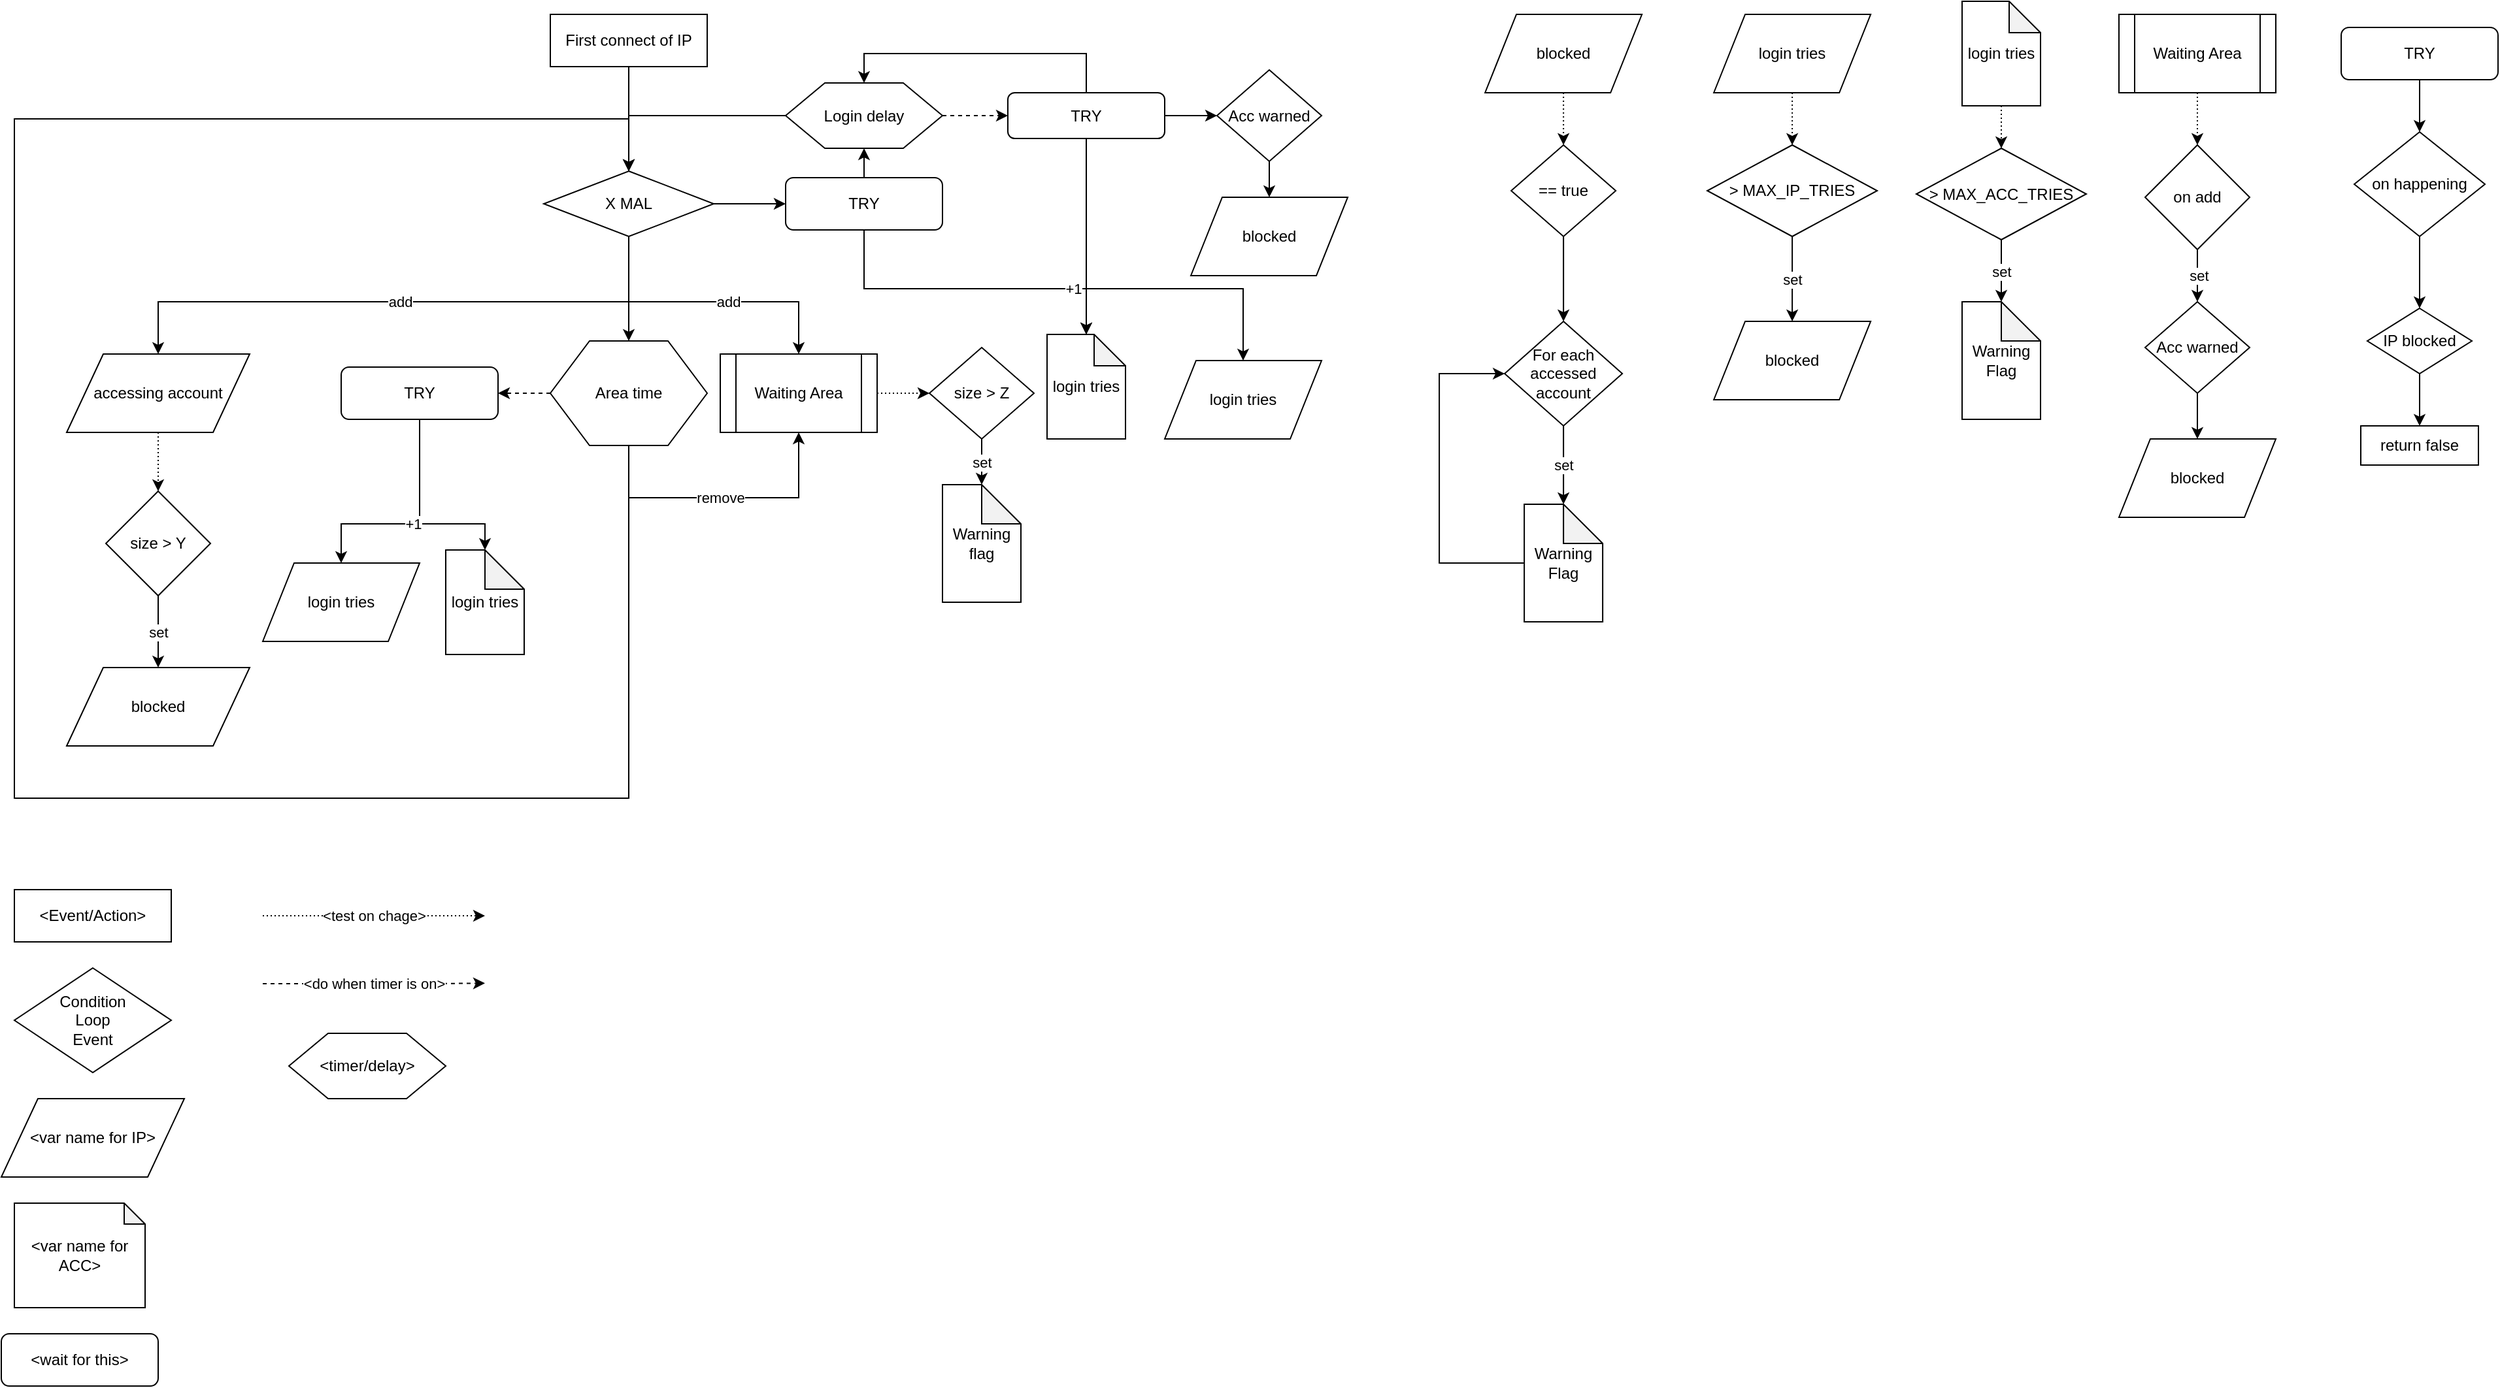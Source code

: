 <mxfile version="13.1.14" type="device"><diagram id="VUMPCVDLY1OiHZCKuNoD" name="Page-1"><mxGraphModel dx="2453" dy="2070" grid="1" gridSize="10" guides="1" tooltips="1" connect="1" arrows="1" fold="1" page="1" pageScale="1" pageWidth="827" pageHeight="1169" math="0" shadow="0"><root><mxCell id="0"/><mxCell id="1" parent="0"/><mxCell id="BWW282DXCtr_a9Yl5ULa-9" style="edgeStyle=orthogonalEdgeStyle;rounded=0;orthogonalLoop=1;jettySize=auto;html=1;exitX=0.5;exitY=1;exitDx=0;exitDy=0;entryX=0.5;entryY=0;entryDx=0;entryDy=0;" edge="1" parent="1" source="BWW282DXCtr_a9Yl5ULa-1"><mxGeometry relative="1" as="geometry"><mxPoint x="-80" y="-770" as="targetPoint"/></mxGeometry></mxCell><mxCell id="BWW282DXCtr_a9Yl5ULa-1" value="First connect of IP" style="rounded=0;whiteSpace=wrap;html=1;" vertex="1" parent="1"><mxGeometry x="-140" y="-890" width="120" height="40" as="geometry"/></mxCell><mxCell id="BWW282DXCtr_a9Yl5ULa-15" style="edgeStyle=orthogonalEdgeStyle;rounded=0;orthogonalLoop=1;jettySize=auto;html=1;exitX=1;exitY=0.5;exitDx=0;exitDy=0;" edge="1" parent="1" source="BWW282DXCtr_a9Yl5ULa-12" target="BWW282DXCtr_a9Yl5ULa-14"><mxGeometry relative="1" as="geometry"/></mxCell><mxCell id="BWW282DXCtr_a9Yl5ULa-21" value="add" style="edgeStyle=orthogonalEdgeStyle;rounded=0;orthogonalLoop=1;jettySize=auto;html=1;exitX=0.5;exitY=1;exitDx=0;exitDy=0;entryX=0.5;entryY=0;entryDx=0;entryDy=0;" edge="1" parent="1" source="BWW282DXCtr_a9Yl5ULa-12" target="BWW282DXCtr_a9Yl5ULa-24"><mxGeometry x="0.143" relative="1" as="geometry"><mxPoint x="-80" y="-680" as="targetPoint"/><Array as="points"><mxPoint x="-80" y="-670"/><mxPoint x="50" y="-670"/></Array><mxPoint as="offset"/></mxGeometry></mxCell><mxCell id="BWW282DXCtr_a9Yl5ULa-53" value="add" style="edgeStyle=orthogonalEdgeStyle;rounded=0;orthogonalLoop=1;jettySize=auto;html=1;exitX=0.5;exitY=1;exitDx=0;exitDy=0;" edge="1" parent="1" source="BWW282DXCtr_a9Yl5ULa-12" target="BWW282DXCtr_a9Yl5ULa-52"><mxGeometry relative="1" as="geometry"><Array as="points"><mxPoint x="-80" y="-670"/><mxPoint x="-440" y="-670"/></Array></mxGeometry></mxCell><mxCell id="BWW282DXCtr_a9Yl5ULa-12" value="X MAL" style="rhombus;whiteSpace=wrap;html=1;" vertex="1" parent="1"><mxGeometry x="-145" y="-770" width="130" height="50" as="geometry"/></mxCell><mxCell id="BWW282DXCtr_a9Yl5ULa-33" value="" style="edgeStyle=orthogonalEdgeStyle;rounded=0;orthogonalLoop=1;jettySize=auto;html=1;exitX=0.25;exitY=1;exitDx=0;exitDy=0;entryX=0;entryY=0;entryDx=30;entryDy=0;entryPerimeter=0;" edge="1" parent="1" source="BWW282DXCtr_a9Yl5ULa-14" target="BWW282DXCtr_a9Yl5ULa-32"><mxGeometry relative="1" as="geometry"><Array as="points"><mxPoint x="100" y="-725"/><mxPoint x="100" y="-680"/><mxPoint x="270" y="-680"/></Array></mxGeometry></mxCell><mxCell id="BWW282DXCtr_a9Yl5ULa-48" value="+1" style="edgeStyle=orthogonalEdgeStyle;rounded=0;orthogonalLoop=1;jettySize=auto;html=1;exitX=0.5;exitY=1;exitDx=0;exitDy=0;entryX=0.5;entryY=0;entryDx=0;entryDy=0;" edge="1" parent="1" source="BWW282DXCtr_a9Yl5ULa-14" target="BWW282DXCtr_a9Yl5ULa-47"><mxGeometry x="0.051" relative="1" as="geometry"><Array as="points"><mxPoint x="100" y="-680"/><mxPoint x="390" y="-680"/></Array><mxPoint as="offset"/></mxGeometry></mxCell><mxCell id="BWW282DXCtr_a9Yl5ULa-74" style="edgeStyle=orthogonalEdgeStyle;rounded=0;orthogonalLoop=1;jettySize=auto;html=1;exitX=0.5;exitY=0;exitDx=0;exitDy=0;entryX=0.5;entryY=1;entryDx=0;entryDy=0;" edge="1" parent="1" source="BWW282DXCtr_a9Yl5ULa-14" target="BWW282DXCtr_a9Yl5ULa-16"><mxGeometry relative="1" as="geometry"/></mxCell><mxCell id="BWW282DXCtr_a9Yl5ULa-14" value="TRY" style="rounded=1;whiteSpace=wrap;html=1;" vertex="1" parent="1"><mxGeometry x="40" y="-765" width="120" height="40" as="geometry"/></mxCell><mxCell id="BWW282DXCtr_a9Yl5ULa-35" style="edgeStyle=orthogonalEdgeStyle;rounded=0;orthogonalLoop=1;jettySize=auto;html=1;exitX=1;exitY=0.5;exitDx=0;exitDy=0;entryX=0;entryY=0.5;entryDx=0;entryDy=0;dashed=1;" edge="1" parent="1" source="BWW282DXCtr_a9Yl5ULa-16" target="BWW282DXCtr_a9Yl5ULa-34"><mxGeometry relative="1" as="geometry"/></mxCell><mxCell id="BWW282DXCtr_a9Yl5ULa-75" style="edgeStyle=orthogonalEdgeStyle;rounded=0;orthogonalLoop=1;jettySize=auto;html=1;exitX=0;exitY=0.5;exitDx=0;exitDy=0;entryX=0.5;entryY=0;entryDx=0;entryDy=0;" edge="1" parent="1" source="BWW282DXCtr_a9Yl5ULa-16" target="BWW282DXCtr_a9Yl5ULa-12"><mxGeometry relative="1" as="geometry"/></mxCell><mxCell id="BWW282DXCtr_a9Yl5ULa-16" value="Login delay" style="shape=hexagon;perimeter=hexagonPerimeter2;whiteSpace=wrap;html=1;" vertex="1" parent="1"><mxGeometry x="40" y="-837.5" width="120" height="50" as="geometry"/></mxCell><mxCell id="BWW282DXCtr_a9Yl5ULa-22" style="edgeStyle=orthogonalEdgeStyle;rounded=0;orthogonalLoop=1;jettySize=auto;html=1;exitX=0.5;exitY=1;exitDx=0;exitDy=0;entryX=0.5;entryY=0;entryDx=0;entryDy=0;" edge="1" parent="1" source="BWW282DXCtr_a9Yl5ULa-12" target="BWW282DXCtr_a9Yl5ULa-20"><mxGeometry relative="1" as="geometry"><mxPoint x="-80" y="-620" as="sourcePoint"/></mxGeometry></mxCell><mxCell id="BWW282DXCtr_a9Yl5ULa-25" style="edgeStyle=orthogonalEdgeStyle;rounded=0;orthogonalLoop=1;jettySize=auto;html=1;exitX=0.5;exitY=1;exitDx=0;exitDy=0;entryX=0.5;entryY=0;entryDx=0;entryDy=0;" edge="1" parent="1" source="BWW282DXCtr_a9Yl5ULa-20" target="BWW282DXCtr_a9Yl5ULa-12"><mxGeometry relative="1" as="geometry"><mxPoint x="-80" y="-460" as="targetPoint"/><Array as="points"><mxPoint x="-80" y="-290"/><mxPoint x="-550" y="-290"/><mxPoint x="-550" y="-810"/><mxPoint x="-80" y="-810"/></Array></mxGeometry></mxCell><mxCell id="BWW282DXCtr_a9Yl5ULa-26" value="remove" style="edgeStyle=orthogonalEdgeStyle;rounded=0;orthogonalLoop=1;jettySize=auto;html=1;exitX=0.5;exitY=1;exitDx=0;exitDy=0;entryX=0.5;entryY=1;entryDx=0;entryDy=0;" edge="1" parent="1" source="BWW282DXCtr_a9Yl5ULa-20" target="BWW282DXCtr_a9Yl5ULa-24"><mxGeometry relative="1" as="geometry"><mxPoint x="80" y="-550" as="targetPoint"/><Array as="points"><mxPoint x="-80" y="-520"/><mxPoint x="50" y="-520"/></Array></mxGeometry></mxCell><mxCell id="BWW282DXCtr_a9Yl5ULa-51" style="edgeStyle=orthogonalEdgeStyle;rounded=0;orthogonalLoop=1;jettySize=auto;html=1;exitX=0;exitY=0.5;exitDx=0;exitDy=0;entryX=1;entryY=0.5;entryDx=0;entryDy=0;dashed=1;" edge="1" parent="1" source="BWW282DXCtr_a9Yl5ULa-20" target="BWW282DXCtr_a9Yl5ULa-42"><mxGeometry relative="1" as="geometry"/></mxCell><mxCell id="BWW282DXCtr_a9Yl5ULa-20" value="Area time" style="shape=hexagon;perimeter=hexagonPerimeter2;whiteSpace=wrap;html=1;" vertex="1" parent="1"><mxGeometry x="-140" y="-640" width="120" height="80" as="geometry"/></mxCell><mxCell id="BWW282DXCtr_a9Yl5ULa-38" style="edgeStyle=orthogonalEdgeStyle;rounded=0;orthogonalLoop=1;jettySize=auto;html=1;exitX=1;exitY=0.5;exitDx=0;exitDy=0;entryX=0;entryY=0.5;entryDx=0;entryDy=0;dashed=1;dashPattern=1 2;" edge="1" parent="1" source="BWW282DXCtr_a9Yl5ULa-24" target="BWW282DXCtr_a9Yl5ULa-37"><mxGeometry relative="1" as="geometry"/></mxCell><mxCell id="BWW282DXCtr_a9Yl5ULa-24" value="Waiting Area" style="shape=process;whiteSpace=wrap;html=1;backgroundOutline=1;" vertex="1" parent="1"><mxGeometry x="-10" y="-630" width="120" height="60" as="geometry"/></mxCell><mxCell id="BWW282DXCtr_a9Yl5ULa-32" value="login tries" style="shape=note;whiteSpace=wrap;html=1;backgroundOutline=1;darkOpacity=0.05;size=24;" vertex="1" parent="1"><mxGeometry x="240" y="-645" width="60" height="80" as="geometry"/></mxCell><mxCell id="BWW282DXCtr_a9Yl5ULa-76" style="edgeStyle=orthogonalEdgeStyle;rounded=0;orthogonalLoop=1;jettySize=auto;html=1;exitX=0.5;exitY=0;exitDx=0;exitDy=0;entryX=0.5;entryY=0;entryDx=0;entryDy=0;" edge="1" parent="1" source="BWW282DXCtr_a9Yl5ULa-34" target="BWW282DXCtr_a9Yl5ULa-16"><mxGeometry relative="1" as="geometry"><Array as="points"><mxPoint x="270" y="-860"/><mxPoint x="100" y="-860"/></Array></mxGeometry></mxCell><mxCell id="BWW282DXCtr_a9Yl5ULa-79" style="edgeStyle=orthogonalEdgeStyle;rounded=0;orthogonalLoop=1;jettySize=auto;html=1;exitX=0.5;exitY=1;exitDx=0;exitDy=0;" edge="1" parent="1" source="BWW282DXCtr_a9Yl5ULa-34" target="BWW282DXCtr_a9Yl5ULa-32"><mxGeometry relative="1" as="geometry"><mxPoint x="270" y="-680" as="targetPoint"/><Array as="points"><mxPoint x="270" y="-750"/><mxPoint x="270" y="-750"/></Array></mxGeometry></mxCell><mxCell id="BWW282DXCtr_a9Yl5ULa-100" style="edgeStyle=orthogonalEdgeStyle;rounded=0;orthogonalLoop=1;jettySize=auto;html=1;exitX=1;exitY=0.5;exitDx=0;exitDy=0;entryX=0;entryY=0.5;entryDx=0;entryDy=0;" edge="1" parent="1" source="BWW282DXCtr_a9Yl5ULa-34" target="BWW282DXCtr_a9Yl5ULa-99"><mxGeometry relative="1" as="geometry"/></mxCell><mxCell id="BWW282DXCtr_a9Yl5ULa-34" value="TRY" style="rounded=1;whiteSpace=wrap;html=1;" vertex="1" parent="1"><mxGeometry x="210" y="-830" width="120" height="35" as="geometry"/></mxCell><mxCell id="BWW282DXCtr_a9Yl5ULa-40" value="set" style="edgeStyle=orthogonalEdgeStyle;rounded=0;orthogonalLoop=1;jettySize=auto;html=1;exitX=0.5;exitY=1;exitDx=0;exitDy=0;entryX=0.5;entryY=0;entryDx=0;entryDy=0;entryPerimeter=0;" edge="1" parent="1" source="BWW282DXCtr_a9Yl5ULa-37" target="BWW282DXCtr_a9Yl5ULa-39"><mxGeometry relative="1" as="geometry"/></mxCell><mxCell id="BWW282DXCtr_a9Yl5ULa-37" value="size &amp;gt; Z" style="rhombus;whiteSpace=wrap;html=1;" vertex="1" parent="1"><mxGeometry x="150" y="-635" width="80" height="70" as="geometry"/></mxCell><mxCell id="BWW282DXCtr_a9Yl5ULa-39" value="Warning&lt;br&gt;flag" style="shape=note;whiteSpace=wrap;html=1;backgroundOutline=1;darkOpacity=0.05;" vertex="1" parent="1"><mxGeometry x="160" y="-530" width="60" height="90" as="geometry"/></mxCell><mxCell id="BWW282DXCtr_a9Yl5ULa-41" value="login tries" style="shape=note;whiteSpace=wrap;html=1;backgroundOutline=1;darkOpacity=0.05;" vertex="1" parent="1"><mxGeometry x="-220" y="-480" width="60" height="80" as="geometry"/></mxCell><mxCell id="BWW282DXCtr_a9Yl5ULa-44" style="edgeStyle=orthogonalEdgeStyle;rounded=0;orthogonalLoop=1;jettySize=auto;html=1;exitX=0.5;exitY=1;exitDx=0;exitDy=0;entryX=0;entryY=0;entryDx=30;entryDy=0;entryPerimeter=0;" edge="1" parent="1" source="BWW282DXCtr_a9Yl5ULa-42" target="BWW282DXCtr_a9Yl5ULa-41"><mxGeometry relative="1" as="geometry"><Array as="points"><mxPoint x="-240" y="-500"/><mxPoint x="-190" y="-500"/></Array></mxGeometry></mxCell><mxCell id="BWW282DXCtr_a9Yl5ULa-50" value="+1" style="edgeStyle=orthogonalEdgeStyle;rounded=0;orthogonalLoop=1;jettySize=auto;html=1;exitX=0.5;exitY=1;exitDx=0;exitDy=0;" edge="1" parent="1" source="BWW282DXCtr_a9Yl5ULa-42" target="BWW282DXCtr_a9Yl5ULa-49"><mxGeometry relative="1" as="geometry"><Array as="points"><mxPoint x="-240" y="-500"/><mxPoint x="-300" y="-500"/></Array></mxGeometry></mxCell><mxCell id="BWW282DXCtr_a9Yl5ULa-42" value="TRY" style="rounded=1;whiteSpace=wrap;html=1;" vertex="1" parent="1"><mxGeometry x="-300" y="-620" width="120" height="40" as="geometry"/></mxCell><mxCell id="BWW282DXCtr_a9Yl5ULa-47" value="login tries" style="shape=parallelogram;perimeter=parallelogramPerimeter;whiteSpace=wrap;html=1;" vertex="1" parent="1"><mxGeometry x="330" y="-625" width="120" height="60" as="geometry"/></mxCell><mxCell id="BWW282DXCtr_a9Yl5ULa-49" value="login tries" style="shape=parallelogram;perimeter=parallelogramPerimeter;whiteSpace=wrap;html=1;" vertex="1" parent="1"><mxGeometry x="-360" y="-470" width="120" height="60" as="geometry"/></mxCell><mxCell id="BWW282DXCtr_a9Yl5ULa-52" value="accessing account" style="shape=parallelogram;perimeter=parallelogramPerimeter;whiteSpace=wrap;html=1;" vertex="1" parent="1"><mxGeometry x="-510" y="-630" width="140" height="60" as="geometry"/></mxCell><mxCell id="BWW282DXCtr_a9Yl5ULa-54" style="edgeStyle=orthogonalEdgeStyle;rounded=0;orthogonalLoop=1;jettySize=auto;html=1;exitX=0.5;exitY=1;exitDx=0;exitDy=0;dashed=1;dashPattern=1 2;entryX=0.5;entryY=0;entryDx=0;entryDy=0;" edge="1" parent="1" source="BWW282DXCtr_a9Yl5ULa-52" target="BWW282DXCtr_a9Yl5ULa-55"><mxGeometry relative="1" as="geometry"><mxPoint x="120" y="-590" as="sourcePoint"/><mxPoint x="-550" y="-450" as="targetPoint"/></mxGeometry></mxCell><mxCell id="BWW282DXCtr_a9Yl5ULa-57" value="set" style="edgeStyle=orthogonalEdgeStyle;rounded=0;orthogonalLoop=1;jettySize=auto;html=1;exitX=0.5;exitY=1;exitDx=0;exitDy=0;entryX=0.5;entryY=0;entryDx=0;entryDy=0;" edge="1" parent="1" source="BWW282DXCtr_a9Yl5ULa-55" target="BWW282DXCtr_a9Yl5ULa-56"><mxGeometry relative="1" as="geometry"/></mxCell><mxCell id="BWW282DXCtr_a9Yl5ULa-55" value="size &amp;gt; Y" style="rhombus;whiteSpace=wrap;html=1;" vertex="1" parent="1"><mxGeometry x="-480" y="-525" width="80" height="80" as="geometry"/></mxCell><mxCell id="BWW282DXCtr_a9Yl5ULa-56" value="blocked" style="shape=parallelogram;perimeter=parallelogramPerimeter;whiteSpace=wrap;html=1;" vertex="1" parent="1"><mxGeometry x="-510" y="-390" width="140" height="60" as="geometry"/></mxCell><mxCell id="BWW282DXCtr_a9Yl5ULa-64" value="blocked" style="shape=parallelogram;perimeter=parallelogramPerimeter;whiteSpace=wrap;html=1;" vertex="1" parent="1"><mxGeometry x="575.06" y="-890" width="120" height="60" as="geometry"/></mxCell><mxCell id="BWW282DXCtr_a9Yl5ULa-73" style="edgeStyle=orthogonalEdgeStyle;rounded=0;orthogonalLoop=1;jettySize=auto;html=1;exitX=0;exitY=0.5;exitDx=0;exitDy=0;exitPerimeter=0;entryX=0;entryY=0.5;entryDx=0;entryDy=0;" edge="1" parent="1" source="BWW282DXCtr_a9Yl5ULa-65" target="BWW282DXCtr_a9Yl5ULa-67"><mxGeometry relative="1" as="geometry"><Array as="points"><mxPoint x="540.06" y="-470"/><mxPoint x="540.06" y="-615"/></Array></mxGeometry></mxCell><mxCell id="BWW282DXCtr_a9Yl5ULa-65" value="Warning Flag" style="shape=note;whiteSpace=wrap;html=1;backgroundOutline=1;darkOpacity=0.05;" vertex="1" parent="1"><mxGeometry x="605.06" y="-515" width="60" height="90" as="geometry"/></mxCell><mxCell id="BWW282DXCtr_a9Yl5ULa-66" value="set" style="edgeStyle=orthogonalEdgeStyle;rounded=0;orthogonalLoop=1;jettySize=auto;html=1;exitX=0.5;exitY=1;exitDx=0;exitDy=0;entryX=0;entryY=0;entryDx=30;entryDy=0;entryPerimeter=0;" edge="1" parent="1" source="BWW282DXCtr_a9Yl5ULa-67" target="BWW282DXCtr_a9Yl5ULa-65"><mxGeometry relative="1" as="geometry"/></mxCell><mxCell id="BWW282DXCtr_a9Yl5ULa-67" value="For each accessed account" style="rhombus;whiteSpace=wrap;html=1;" vertex="1" parent="1"><mxGeometry x="590.06" y="-655" width="90" height="80" as="geometry"/></mxCell><mxCell id="BWW282DXCtr_a9Yl5ULa-70" style="edgeStyle=orthogonalEdgeStyle;rounded=0;orthogonalLoop=1;jettySize=auto;html=1;exitX=0.5;exitY=1;exitDx=0;exitDy=0;dashed=1;dashPattern=1 2;" edge="1" parent="1" target="BWW282DXCtr_a9Yl5ULa-71" source="BWW282DXCtr_a9Yl5ULa-64"><mxGeometry relative="1" as="geometry"><mxPoint x="700.06" y="-805" as="sourcePoint"/></mxGeometry></mxCell><mxCell id="BWW282DXCtr_a9Yl5ULa-72" style="edgeStyle=orthogonalEdgeStyle;rounded=0;orthogonalLoop=1;jettySize=auto;html=1;exitX=0.5;exitY=1;exitDx=0;exitDy=0;entryX=0.5;entryY=0;entryDx=0;entryDy=0;" edge="1" parent="1" source="BWW282DXCtr_a9Yl5ULa-71" target="BWW282DXCtr_a9Yl5ULa-67"><mxGeometry relative="1" as="geometry"/></mxCell><mxCell id="BWW282DXCtr_a9Yl5ULa-71" value="== true" style="rhombus;whiteSpace=wrap;html=1;" vertex="1" parent="1"><mxGeometry x="595.06" y="-790" width="80" height="70" as="geometry"/></mxCell><mxCell id="BWW282DXCtr_a9Yl5ULa-83" style="edgeStyle=orthogonalEdgeStyle;rounded=0;orthogonalLoop=1;jettySize=auto;html=1;exitX=0.5;exitY=1;exitDx=0;exitDy=0;entryX=0.5;entryY=0;entryDx=0;entryDy=0;dashed=1;dashPattern=1 2;" edge="1" parent="1" source="BWW282DXCtr_a9Yl5ULa-80" target="BWW282DXCtr_a9Yl5ULa-81"><mxGeometry relative="1" as="geometry"/></mxCell><mxCell id="BWW282DXCtr_a9Yl5ULa-80" value="login tries" style="shape=parallelogram;perimeter=parallelogramPerimeter;whiteSpace=wrap;html=1;" vertex="1" parent="1"><mxGeometry x="750.06" y="-890" width="120" height="60" as="geometry"/></mxCell><mxCell id="BWW282DXCtr_a9Yl5ULa-85" value="set" style="edgeStyle=orthogonalEdgeStyle;rounded=0;orthogonalLoop=1;jettySize=auto;html=1;exitX=0.5;exitY=1;exitDx=0;exitDy=0;" edge="1" parent="1" source="BWW282DXCtr_a9Yl5ULa-81" target="BWW282DXCtr_a9Yl5ULa-84"><mxGeometry relative="1" as="geometry"/></mxCell><mxCell id="BWW282DXCtr_a9Yl5ULa-81" value="&amp;gt; MAX_IP_TRIES" style="rhombus;whiteSpace=wrap;html=1;" vertex="1" parent="1"><mxGeometry x="745.06" y="-790" width="130" height="70" as="geometry"/></mxCell><mxCell id="BWW282DXCtr_a9Yl5ULa-84" value="blocked" style="shape=parallelogram;perimeter=parallelogramPerimeter;whiteSpace=wrap;html=1;" vertex="1" parent="1"><mxGeometry x="750.06" y="-655" width="120" height="60" as="geometry"/></mxCell><mxCell id="BWW282DXCtr_a9Yl5ULa-88" style="edgeStyle=orthogonalEdgeStyle;rounded=0;orthogonalLoop=1;jettySize=auto;html=1;exitX=0.5;exitY=1;exitDx=0;exitDy=0;exitPerimeter=0;entryX=0.5;entryY=0;entryDx=0;entryDy=0;dashed=1;dashPattern=1 2;" edge="1" parent="1" source="BWW282DXCtr_a9Yl5ULa-86" target="BWW282DXCtr_a9Yl5ULa-87"><mxGeometry relative="1" as="geometry"/></mxCell><mxCell id="BWW282DXCtr_a9Yl5ULa-86" value="login tries" style="shape=note;whiteSpace=wrap;html=1;backgroundOutline=1;darkOpacity=0.05;size=24;" vertex="1" parent="1"><mxGeometry x="940" y="-900" width="60" height="80" as="geometry"/></mxCell><mxCell id="BWW282DXCtr_a9Yl5ULa-90" value="set" style="edgeStyle=orthogonalEdgeStyle;rounded=0;orthogonalLoop=1;jettySize=auto;html=1;exitX=0.5;exitY=1;exitDx=0;exitDy=0;entryX=0;entryY=0;entryDx=30;entryDy=0;entryPerimeter=0;" edge="1" parent="1" source="BWW282DXCtr_a9Yl5ULa-87" target="BWW282DXCtr_a9Yl5ULa-89"><mxGeometry relative="1" as="geometry"/></mxCell><mxCell id="BWW282DXCtr_a9Yl5ULa-87" value="&amp;gt; MAX_ACC_TRIES" style="rhombus;whiteSpace=wrap;html=1;" vertex="1" parent="1"><mxGeometry x="905" y="-787.5" width="130" height="70" as="geometry"/></mxCell><mxCell id="BWW282DXCtr_a9Yl5ULa-89" value="Warning Flag" style="shape=note;whiteSpace=wrap;html=1;backgroundOutline=1;darkOpacity=0.05;" vertex="1" parent="1"><mxGeometry x="940" y="-670" width="60" height="90" as="geometry"/></mxCell><mxCell id="BWW282DXCtr_a9Yl5ULa-91" value="Waiting Area" style="shape=process;whiteSpace=wrap;html=1;backgroundOutline=1;" vertex="1" parent="1"><mxGeometry x="1060" y="-890" width="120" height="60" as="geometry"/></mxCell><mxCell id="BWW282DXCtr_a9Yl5ULa-95" value="set" style="edgeStyle=orthogonalEdgeStyle;rounded=0;orthogonalLoop=1;jettySize=auto;html=1;exitX=0.5;exitY=1;exitDx=0;exitDy=0;entryX=0;entryY=0;entryDx=30;entryDy=0;entryPerimeter=0;" edge="1" parent="1" source="BWW282DXCtr_a9Yl5ULa-92"><mxGeometry relative="1" as="geometry"><mxPoint x="1120" y="-670" as="targetPoint"/></mxGeometry></mxCell><mxCell id="BWW282DXCtr_a9Yl5ULa-92" value="on add" style="rhombus;whiteSpace=wrap;html=1;" vertex="1" parent="1"><mxGeometry x="1080" y="-790" width="80" height="80" as="geometry"/></mxCell><mxCell id="BWW282DXCtr_a9Yl5ULa-93" style="edgeStyle=orthogonalEdgeStyle;rounded=0;orthogonalLoop=1;jettySize=auto;html=1;exitX=0.5;exitY=1;exitDx=0;exitDy=0;entryX=0.5;entryY=0;entryDx=0;entryDy=0;dashed=1;dashPattern=1 2;" edge="1" parent="1" source="BWW282DXCtr_a9Yl5ULa-91" target="BWW282DXCtr_a9Yl5ULa-92"><mxGeometry relative="1" as="geometry"><mxPoint x="980" y="-810" as="sourcePoint"/><mxPoint x="980" y="-777.5" as="targetPoint"/></mxGeometry></mxCell><mxCell id="BWW282DXCtr_a9Yl5ULa-96" value="blocked" style="shape=parallelogram;perimeter=parallelogramPerimeter;whiteSpace=wrap;html=1;" vertex="1" parent="1"><mxGeometry x="1060" y="-565" width="120" height="60" as="geometry"/></mxCell><mxCell id="BWW282DXCtr_a9Yl5ULa-97" value="blocked" style="shape=parallelogram;perimeter=parallelogramPerimeter;whiteSpace=wrap;html=1;" vertex="1" parent="1"><mxGeometry x="350" y="-750" width="120" height="60" as="geometry"/></mxCell><mxCell id="BWW282DXCtr_a9Yl5ULa-101" style="edgeStyle=orthogonalEdgeStyle;rounded=0;orthogonalLoop=1;jettySize=auto;html=1;exitX=0.5;exitY=1;exitDx=0;exitDy=0;" edge="1" parent="1" source="BWW282DXCtr_a9Yl5ULa-99" target="BWW282DXCtr_a9Yl5ULa-97"><mxGeometry relative="1" as="geometry"/></mxCell><mxCell id="BWW282DXCtr_a9Yl5ULa-99" value="Acc warned" style="rhombus;whiteSpace=wrap;html=1;" vertex="1" parent="1"><mxGeometry x="370" y="-847.5" width="80" height="70" as="geometry"/></mxCell><mxCell id="BWW282DXCtr_a9Yl5ULa-108" style="edgeStyle=orthogonalEdgeStyle;rounded=0;orthogonalLoop=1;jettySize=auto;html=1;exitX=0.5;exitY=1;exitDx=0;exitDy=0;entryX=0.5;entryY=0;entryDx=0;entryDy=0;" edge="1" parent="1" source="BWW282DXCtr_a9Yl5ULa-102" target="BWW282DXCtr_a9Yl5ULa-103"><mxGeometry relative="1" as="geometry"/></mxCell><mxCell id="BWW282DXCtr_a9Yl5ULa-102" value="TRY" style="rounded=1;whiteSpace=wrap;html=1;" vertex="1" parent="1"><mxGeometry x="1230" y="-880" width="120" height="40" as="geometry"/></mxCell><mxCell id="BWW282DXCtr_a9Yl5ULa-107" style="edgeStyle=orthogonalEdgeStyle;rounded=0;orthogonalLoop=1;jettySize=auto;html=1;exitX=0.5;exitY=1;exitDx=0;exitDy=0;entryX=0.5;entryY=0;entryDx=0;entryDy=0;" edge="1" parent="1" source="BWW282DXCtr_a9Yl5ULa-103" target="BWW282DXCtr_a9Yl5ULa-104"><mxGeometry relative="1" as="geometry"/></mxCell><mxCell id="BWW282DXCtr_a9Yl5ULa-103" value="on happening" style="rhombus;whiteSpace=wrap;html=1;" vertex="1" parent="1"><mxGeometry x="1240" y="-800" width="100" height="80" as="geometry"/></mxCell><mxCell id="BWW282DXCtr_a9Yl5ULa-106" style="edgeStyle=orthogonalEdgeStyle;rounded=0;orthogonalLoop=1;jettySize=auto;html=1;exitX=0.5;exitY=1;exitDx=0;exitDy=0;entryX=0.5;entryY=0;entryDx=0;entryDy=0;" edge="1" parent="1" source="BWW282DXCtr_a9Yl5ULa-104" target="BWW282DXCtr_a9Yl5ULa-105"><mxGeometry relative="1" as="geometry"/></mxCell><mxCell id="BWW282DXCtr_a9Yl5ULa-104" value="IP blocked" style="rhombus;whiteSpace=wrap;html=1;" vertex="1" parent="1"><mxGeometry x="1250" y="-665" width="80" height="50" as="geometry"/></mxCell><mxCell id="BWW282DXCtr_a9Yl5ULa-105" value="return false" style="rounded=0;whiteSpace=wrap;html=1;" vertex="1" parent="1"><mxGeometry x="1245" y="-575" width="90" height="30" as="geometry"/></mxCell><mxCell id="BWW282DXCtr_a9Yl5ULa-110" style="edgeStyle=orthogonalEdgeStyle;rounded=0;orthogonalLoop=1;jettySize=auto;html=1;exitX=0.5;exitY=1;exitDx=0;exitDy=0;entryX=0.5;entryY=0;entryDx=0;entryDy=0;" edge="1" parent="1" source="BWW282DXCtr_a9Yl5ULa-109" target="BWW282DXCtr_a9Yl5ULa-96"><mxGeometry relative="1" as="geometry"/></mxCell><mxCell id="BWW282DXCtr_a9Yl5ULa-109" value="Acc warned" style="rhombus;whiteSpace=wrap;html=1;" vertex="1" parent="1"><mxGeometry x="1080" y="-670" width="80" height="70" as="geometry"/></mxCell><mxCell id="BWW282DXCtr_a9Yl5ULa-111" value="&amp;lt;Event/Action&amp;gt;" style="rounded=0;whiteSpace=wrap;html=1;" vertex="1" parent="1"><mxGeometry x="-550" y="-220" width="120" height="40" as="geometry"/></mxCell><mxCell id="BWW282DXCtr_a9Yl5ULa-112" value="Condition&lt;br&gt;Loop&lt;br&gt;Event" style="rhombus;whiteSpace=wrap;html=1;" vertex="1" parent="1"><mxGeometry x="-550" y="-160" width="120" height="80" as="geometry"/></mxCell><mxCell id="BWW282DXCtr_a9Yl5ULa-113" value="&amp;lt;var name for IP&amp;gt;" style="shape=parallelogram;perimeter=parallelogramPerimeter;whiteSpace=wrap;html=1;" vertex="1" parent="1"><mxGeometry x="-560" y="-60" width="140" height="60" as="geometry"/></mxCell><mxCell id="BWW282DXCtr_a9Yl5ULa-114" value="&amp;lt;var name for ACC&amp;gt;" style="shape=note;whiteSpace=wrap;html=1;backgroundOutline=1;darkOpacity=0.05;size=16;" vertex="1" parent="1"><mxGeometry x="-550" y="20" width="100" height="80" as="geometry"/></mxCell><mxCell id="BWW282DXCtr_a9Yl5ULa-115" value="&amp;lt;wait for this&amp;gt;" style="rounded=1;whiteSpace=wrap;html=1;" vertex="1" parent="1"><mxGeometry x="-560" y="120" width="120" height="40" as="geometry"/></mxCell><mxCell id="BWW282DXCtr_a9Yl5ULa-116" value="&amp;lt;test on chage&amp;gt;" style="edgeStyle=orthogonalEdgeStyle;rounded=0;orthogonalLoop=1;jettySize=auto;html=1;dashed=1;dashPattern=1 2;" edge="1" parent="1"><mxGeometry relative="1" as="geometry"><mxPoint x="-360" y="-200" as="sourcePoint"/><mxPoint x="-190" y="-200" as="targetPoint"/></mxGeometry></mxCell><mxCell id="BWW282DXCtr_a9Yl5ULa-117" value="&amp;lt;do when timer is on&amp;gt;" style="edgeStyle=orthogonalEdgeStyle;rounded=0;orthogonalLoop=1;jettySize=auto;html=1;dashed=1;" edge="1" parent="1"><mxGeometry relative="1" as="geometry"><mxPoint x="-360" y="-148" as="sourcePoint"/><mxPoint x="-190" y="-148.333" as="targetPoint"/><Array as="points"><mxPoint x="-240" y="-148"/><mxPoint x="-240" y="-148"/></Array></mxGeometry></mxCell><mxCell id="BWW282DXCtr_a9Yl5ULa-118" value="&amp;lt;timer/delay&amp;gt;" style="shape=hexagon;perimeter=hexagonPerimeter2;whiteSpace=wrap;html=1;" vertex="1" parent="1"><mxGeometry x="-340" y="-110" width="120" height="50" as="geometry"/></mxCell></root></mxGraphModel></diagram></mxfile>